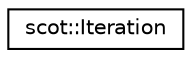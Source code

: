 digraph "Graphical Class Hierarchy"
{
 // LATEX_PDF_SIZE
  edge [fontname="Helvetica",fontsize="10",labelfontname="Helvetica",labelfontsize="10"];
  node [fontname="Helvetica",fontsize="10",shape=record];
  rankdir="LR";
  Node0 [label="scot::Iteration",height=0.2,width=0.4,color="black", fillcolor="white", style="filled",URL="$classscot_1_1Iteration.html",tooltip=" "];
}
